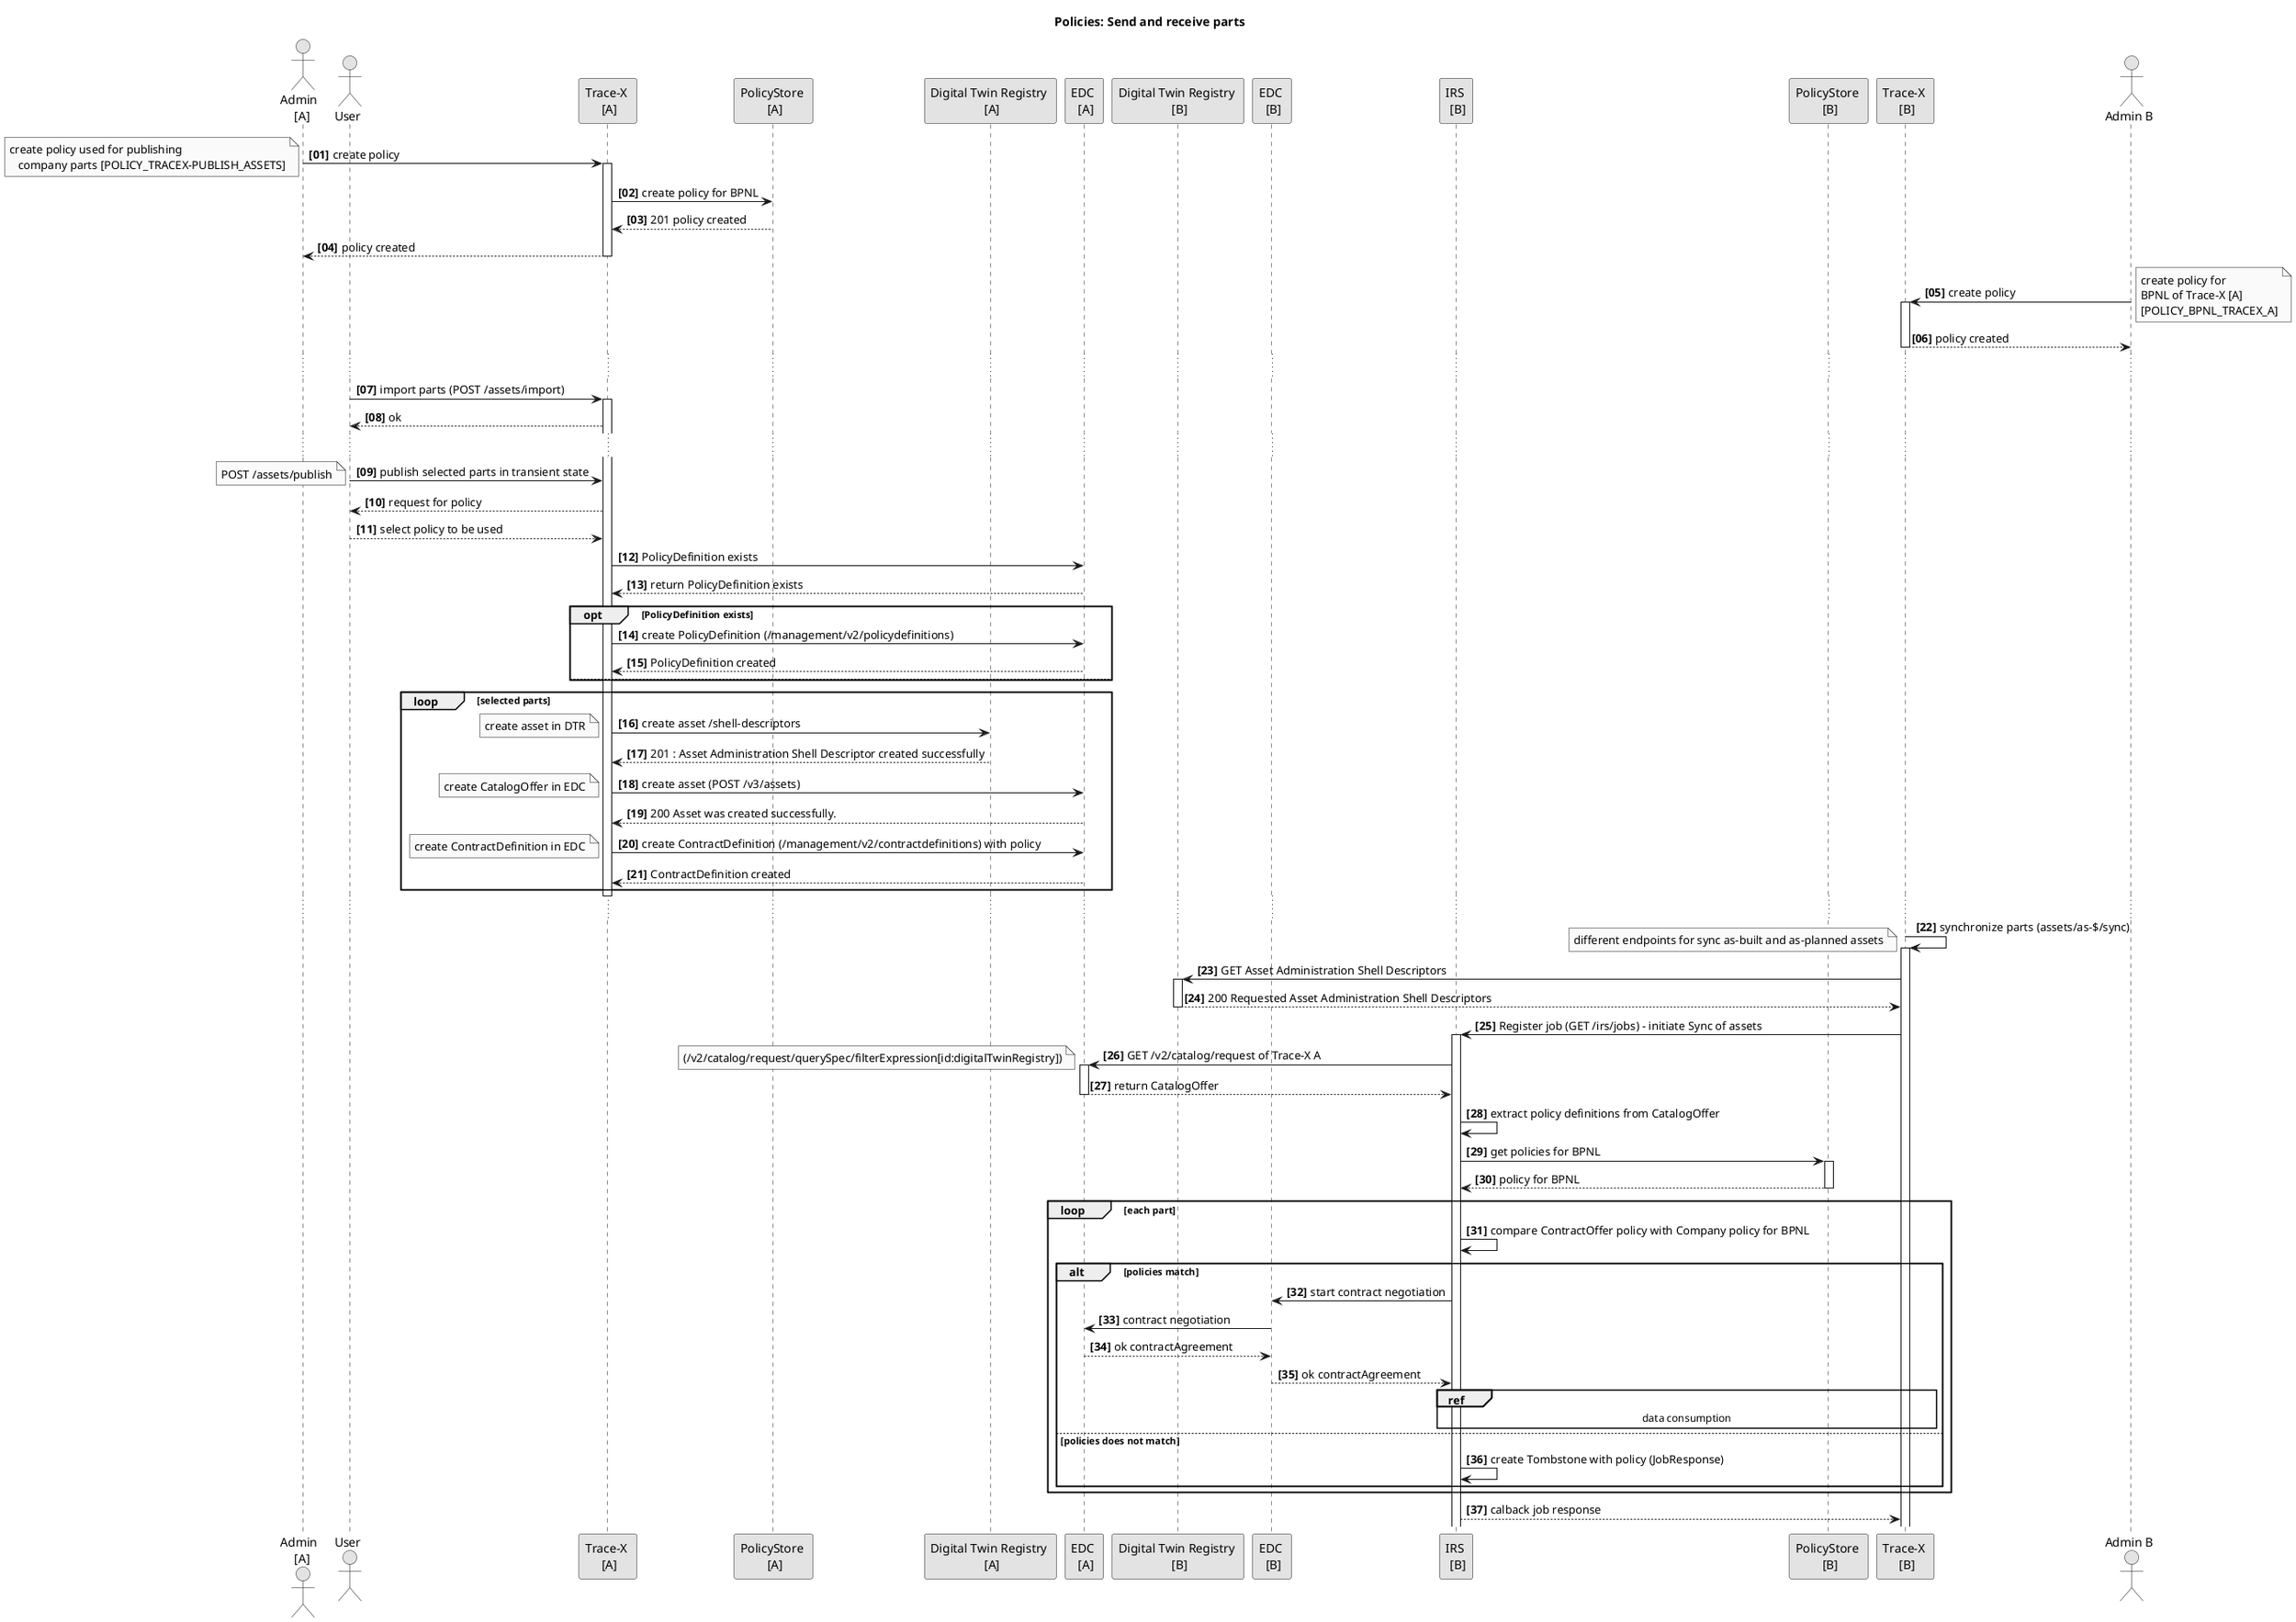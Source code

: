 @startuml

autonumber "<B>[00]"
skinparam monochrome true
skinparam shadowing false
skinparam defaultFontName "Architects daughter"
skinparam linetype ortho

title Policies: Send and receive parts

actor "Admin \n [A]" as AA
actor User
participant "Trace-X \n [A]" as TXA
participant "PolicyStore \n [A]" as PSA
participant "Digital Twin Registry \n [A]" as DTRA
participant "EDC \n [A]" as EDCA
participant "Digital Twin Registry \n [B]" as DTRB
participant "EDC \n [B]" as EDCB
participant "IRS \n [B]" as IRSB
participant "PolicyStore \n [B]" as PSB
participant "Trace-X \n [B]" as TXB
actor "Admin B" as AB

AA -> TXA: create policy
note left
    create policy used for publishing
       company parts [POLICY_TRACEX-PUBLISH_ASSETS]
end note
activate TXA
TXA -> PSA: create policy for BPNL
TXA <-- PSA: 201 policy created
AA <-- TXA: policy created
deactivate TXA

AB -> TXB: create policy
activate TXB


note right
    create policy for
    BPNL of Trace-X [A]
    [POLICY_BPNL_TRACEX_A]
end note
AB <-- TXB: policy created
deactivate TXB

...
User -> TXA: import parts (POST /assets/import)
activate TXA
User <-- TXA: ok
...

User -> TXA: publish selected parts in transient state

note left
 POST /assets/publish
end note

User <-- TXA: request for policy

User --> TXA: select policy to be used

TXA -> EDCA: PolicyDefinition exists
TXA <-- EDCA: return PolicyDefinition exists
opt PolicyDefinition exists
TXA -> EDCA: create PolicyDefinition (/management/v2/policydefinitions)
TXA <-- EDCA: PolicyDefinition created
else

end opt

loop selected parts

TXA -> DTRA: create asset /shell-descriptors
note left
    create asset in DTR
end note
TXA <-- DTRA: 201 : Asset Administration Shell Descriptor created successfully

TXA -> EDCA: create asset (POST /v3/assets)
note left
    create CatalogOffer in EDC
end note
TXA <-- EDCA: 200 Asset was created successfully.

TXA -> EDCA: create ContractDefinition (/management/v2/contractdefinitions) with policy
note left
    create ContractDefinition in EDC
end note
TXA <-- EDCA: ContractDefinition created

end


deactivate TXA
...
TXB -> TXB: synchronize parts (assets/as-$/sync)
note left
    different endpoints for sync as-built and as-planned assets
end note
activate TXB
TXB -> DTRB: GET Asset Administration Shell Descriptors
activate DTRB
TXB <-- DTRB: 200 Requested Asset Administration Shell Descriptors
deactivate DTRB

TXB -> IRSB: Register job (GET /irs/jobs) - initiate Sync of assets
activate IRSB
IRSB -> EDCA: GET /v2/catalog/request of Trace-X A
note left
    (/v2/catalog/request/querySpec/filterExpression[id:digitalTwinRegistry])
end note
activate EDCA
EDCA --> IRSB: return CatalogOffer
deactivate EDCA
IRSB -> IRSB: extract policy definitions from CatalogOffer
IRSB -> PSB:  get policies for BPNL

activate PSB
IRSB <-- PSB: policy for BPNL
deactivate PSB

loop each part
IRSB -> IRSB: compare ContractOffer policy with Company policy for BPNL
alt policies match
    IRSB -> EDCB: start contract negotiation
    EDCB -> EDCA:  contract negotiation
    EDCB <-- EDCA: ok contractAgreement
    IRSB <-- EDCB: ok contractAgreement
    ref over IRSB, TXB: data consumption
else policies does not match
    IRSB -> IRSB: create Tombstone with policy (JobResponse)
end
end

TXB <-- IRSB : calback job response

@enduml
